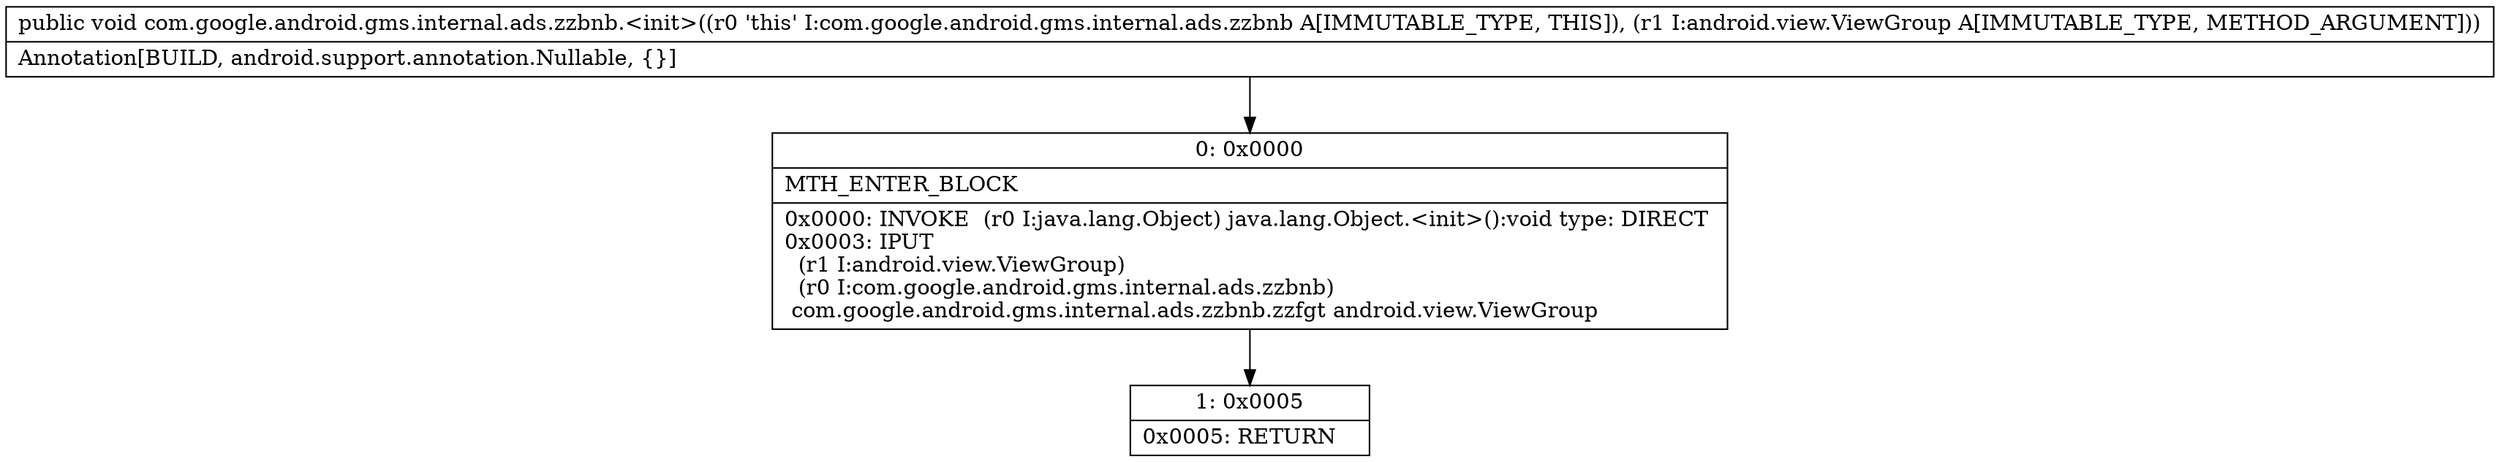 digraph "CFG forcom.google.android.gms.internal.ads.zzbnb.\<init\>(Landroid\/view\/ViewGroup;)V" {
Node_0 [shape=record,label="{0\:\ 0x0000|MTH_ENTER_BLOCK\l|0x0000: INVOKE  (r0 I:java.lang.Object) java.lang.Object.\<init\>():void type: DIRECT \l0x0003: IPUT  \l  (r1 I:android.view.ViewGroup)\l  (r0 I:com.google.android.gms.internal.ads.zzbnb)\l com.google.android.gms.internal.ads.zzbnb.zzfgt android.view.ViewGroup \l}"];
Node_1 [shape=record,label="{1\:\ 0x0005|0x0005: RETURN   \l}"];
MethodNode[shape=record,label="{public void com.google.android.gms.internal.ads.zzbnb.\<init\>((r0 'this' I:com.google.android.gms.internal.ads.zzbnb A[IMMUTABLE_TYPE, THIS]), (r1 I:android.view.ViewGroup A[IMMUTABLE_TYPE, METHOD_ARGUMENT]))  | Annotation[BUILD, android.support.annotation.Nullable, \{\}]\l}"];
MethodNode -> Node_0;
Node_0 -> Node_1;
}

